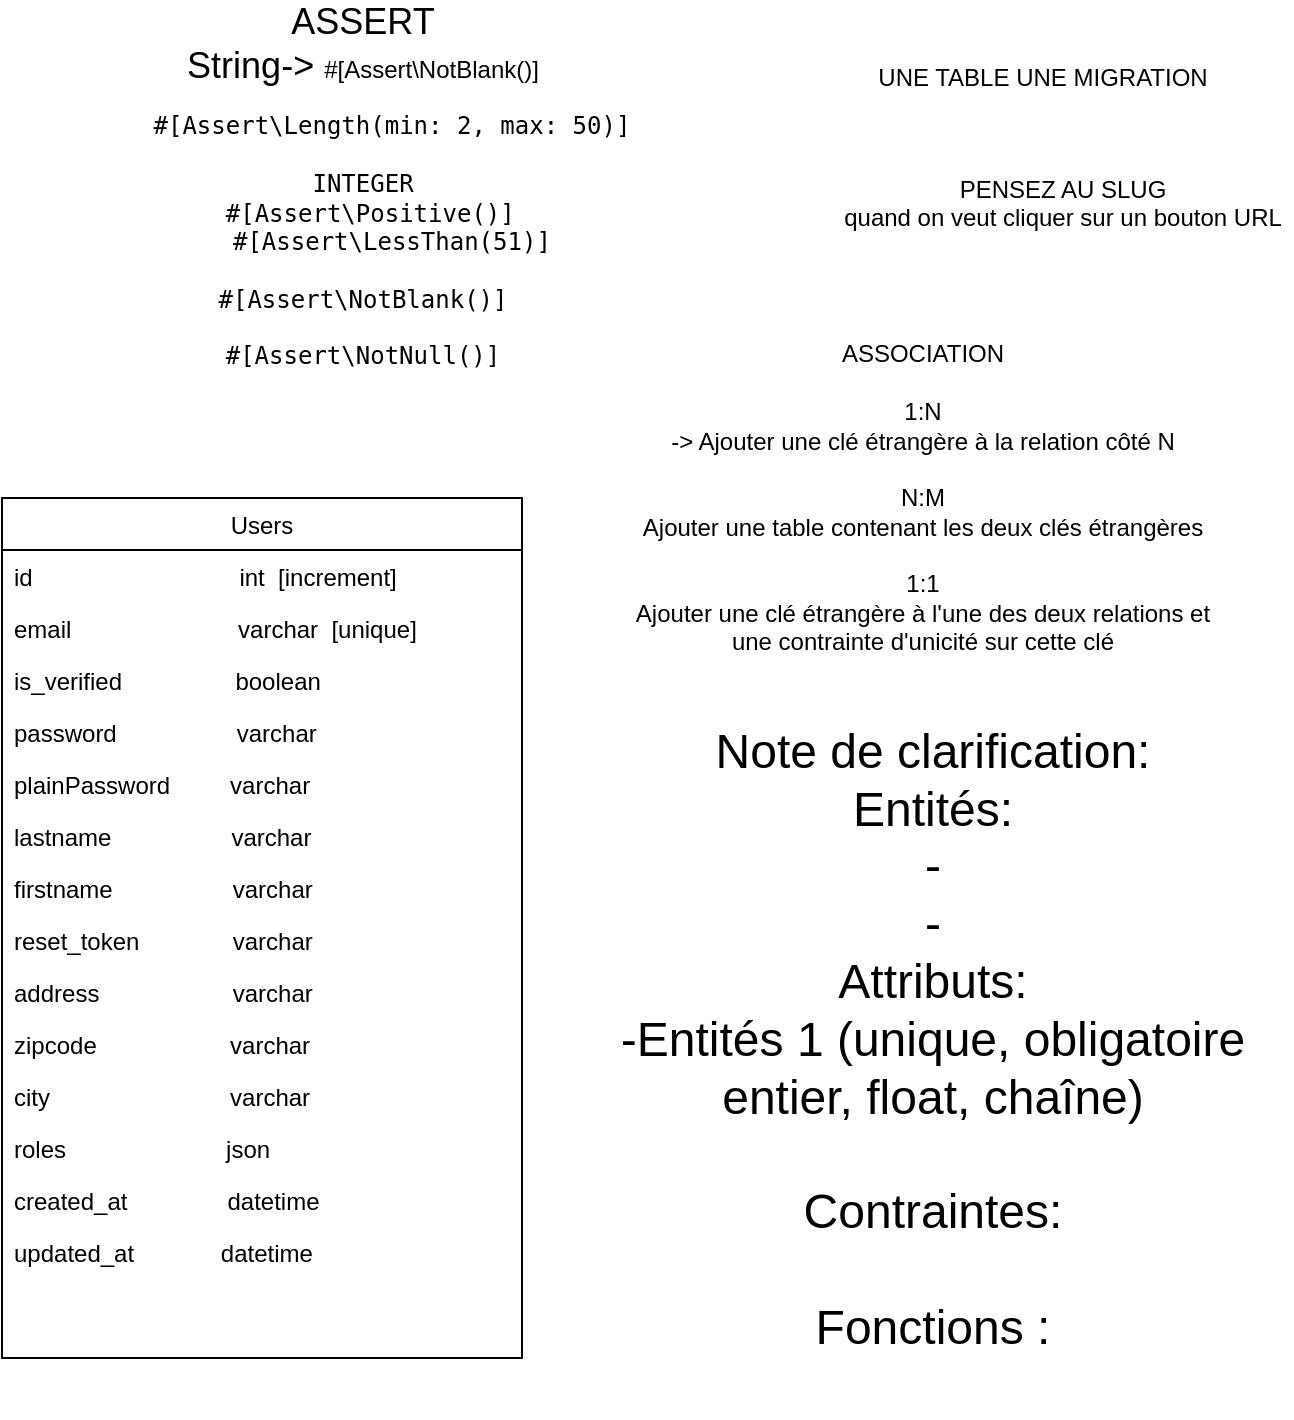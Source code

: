 <mxfile version="19.0.2" type="github">
  <diagram id="-qRK9zbMe1_bCioNVyJd" name="Page-1">
    <mxGraphModel dx="1769" dy="1069" grid="1" gridSize="10" guides="1" tooltips="1" connect="1" arrows="1" fold="1" page="1" pageScale="1" pageWidth="827" pageHeight="1169" math="0" shadow="0">
      <root>
        <mxCell id="0" />
        <mxCell id="1" parent="0" />
        <mxCell id="2" value="Users" style="swimlane;fontStyle=0;align=center;verticalAlign=top;childLayout=stackLayout;horizontal=1;startSize=26;horizontalStack=0;resizeParent=1;resizeLast=0;collapsible=1;marginBottom=0;rounded=0;shadow=0;strokeWidth=1;" parent="1" vertex="1">
          <mxGeometry x="50" y="520" width="260" height="430" as="geometry">
            <mxRectangle x="340" y="380" width="170" height="26" as="alternateBounds" />
          </mxGeometry>
        </mxCell>
        <mxCell id="3" value="id                               int  [increment]" style="text;align=left;verticalAlign=top;spacingLeft=4;spacingRight=4;overflow=hidden;rotatable=0;points=[[0,0.5],[1,0.5]];portConstraint=eastwest;" parent="2" vertex="1">
          <mxGeometry y="26" width="260" height="26" as="geometry" />
        </mxCell>
        <mxCell id="4" value="email                         varchar  [unique]" style="text;align=left;verticalAlign=top;spacingLeft=4;spacingRight=4;overflow=hidden;rotatable=0;points=[[0,0.5],[1,0.5]];portConstraint=eastwest;" parent="2" vertex="1">
          <mxGeometry y="52" width="260" height="26" as="geometry" />
        </mxCell>
        <mxCell id="5" value="is_verified                 boolean" style="text;align=left;verticalAlign=top;spacingLeft=4;spacingRight=4;overflow=hidden;rotatable=0;points=[[0,0.5],[1,0.5]];portConstraint=eastwest;" parent="2" vertex="1">
          <mxGeometry y="78" width="260" height="26" as="geometry" />
        </mxCell>
        <mxCell id="6" value="password                  varchar" style="text;align=left;verticalAlign=top;spacingLeft=4;spacingRight=4;overflow=hidden;rotatable=0;points=[[0,0.5],[1,0.5]];portConstraint=eastwest;" parent="2" vertex="1">
          <mxGeometry y="104" width="260" height="26" as="geometry" />
        </mxCell>
        <mxCell id="15" value="plainPassword         varchar" style="text;align=left;verticalAlign=top;spacingLeft=4;spacingRight=4;overflow=hidden;rotatable=0;points=[[0,0.5],[1,0.5]];portConstraint=eastwest;" parent="2" vertex="1">
          <mxGeometry y="130" width="260" height="26" as="geometry" />
        </mxCell>
        <mxCell id="7" value="lastname                  varchar" style="text;align=left;verticalAlign=top;spacingLeft=4;spacingRight=4;overflow=hidden;rotatable=0;points=[[0,0.5],[1,0.5]];portConstraint=eastwest;" parent="2" vertex="1">
          <mxGeometry y="156" width="260" height="26" as="geometry" />
        </mxCell>
        <mxCell id="8" value="firstname                  varchar" style="text;align=left;verticalAlign=top;spacingLeft=4;spacingRight=4;overflow=hidden;rotatable=0;points=[[0,0.5],[1,0.5]];portConstraint=eastwest;" parent="2" vertex="1">
          <mxGeometry y="182" width="260" height="26" as="geometry" />
        </mxCell>
        <mxCell id="9" value="reset_token              varchar" style="text;align=left;verticalAlign=top;spacingLeft=4;spacingRight=4;overflow=hidden;rotatable=0;points=[[0,0.5],[1,0.5]];portConstraint=eastwest;" parent="2" vertex="1">
          <mxGeometry y="208" width="260" height="26" as="geometry" />
        </mxCell>
        <mxCell id="10" value="address                    varchar" style="text;align=left;verticalAlign=top;spacingLeft=4;spacingRight=4;overflow=hidden;rotatable=0;points=[[0,0.5],[1,0.5]];portConstraint=eastwest;" parent="2" vertex="1">
          <mxGeometry y="234" width="260" height="26" as="geometry" />
        </mxCell>
        <mxCell id="11" value="zipcode                    varchar" style="text;align=left;verticalAlign=top;spacingLeft=4;spacingRight=4;overflow=hidden;rotatable=0;points=[[0,0.5],[1,0.5]];portConstraint=eastwest;" parent="2" vertex="1">
          <mxGeometry y="260" width="260" height="26" as="geometry" />
        </mxCell>
        <mxCell id="12" value="city                           varchar" style="text;align=left;verticalAlign=top;spacingLeft=4;spacingRight=4;overflow=hidden;rotatable=0;points=[[0,0.5],[1,0.5]];portConstraint=eastwest;" parent="2" vertex="1">
          <mxGeometry y="286" width="260" height="26" as="geometry" />
        </mxCell>
        <mxCell id="13" value="roles                        json" style="text;align=left;verticalAlign=top;spacingLeft=4;spacingRight=4;overflow=hidden;rotatable=0;points=[[0,0.5],[1,0.5]];portConstraint=eastwest;" parent="2" vertex="1">
          <mxGeometry y="312" width="260" height="26" as="geometry" />
        </mxCell>
        <mxCell id="14" value="created_at               datetime" style="text;align=left;verticalAlign=top;spacingLeft=4;spacingRight=4;overflow=hidden;rotatable=0;points=[[0,0.5],[1,0.5]];portConstraint=eastwest;" parent="2" vertex="1">
          <mxGeometry y="338" width="260" height="26" as="geometry" />
        </mxCell>
        <mxCell id="16" value="updated_at             datetime" style="text;align=left;verticalAlign=top;spacingLeft=4;spacingRight=4;overflow=hidden;rotatable=0;points=[[0,0.5],[1,0.5]];portConstraint=eastwest;" parent="2" vertex="1">
          <mxGeometry y="364" width="260" height="26" as="geometry" />
        </mxCell>
        <mxCell id="BxFpbg7xEbmgNqYVwfvg-16" value="&lt;div&gt;&lt;font style=&quot;font-size: 18px;&quot;&gt;ASSERT&lt;/font&gt;&lt;/div&gt;&lt;div&gt;&lt;font style=&quot;font-size: 18px;&quot;&gt;String-&amp;gt; &lt;/font&gt;&lt;span id=&quot;LC25&quot; class=&quot;line&quot; lang=&quot;php&quot;&gt;&lt;span class=&quot;c1&quot;&gt;#[Assert\NotBlank()]&lt;/span&gt;&lt;/span&gt;&lt;br&gt;&lt;/div&gt;&lt;pre class=&quot;code highlight&quot; lang=&quot;php&quot;&gt;&lt;span id=&quot;LC26&quot; class=&quot;line&quot; lang=&quot;php&quot;&gt;    &lt;span class=&quot;c1&quot;&gt;#[Assert\Length(min: 2, max: 50)]&lt;br&gt;&lt;br&gt;INTEGER&lt;br&gt;&lt;/span&gt;&lt;/span&gt;&lt;span id=&quot;LC42&quot; class=&quot;line&quot; lang=&quot;php&quot;&gt; &lt;span class=&quot;c1&quot;&gt;#[Assert\Positive()]&lt;/span&gt;&lt;/span&gt;&lt;br/&gt;&lt;span id=&quot;LC43&quot; class=&quot;line&quot; lang=&quot;php&quot;&gt;    &lt;span class=&quot;c1&quot;&gt;#[Assert\LessThan(51)]&lt;/span&gt;&lt;/span&gt;&lt;br/&gt;&lt;br&gt;&lt;code&gt;&lt;span class=&quot;c1&quot;&gt;#[Assert\NotBlank()]&lt;/span&gt;&lt;/code&gt;&lt;span id=&quot;LC26&quot; class=&quot;line&quot; lang=&quot;php&quot;&gt;&lt;span class=&quot;c1&quot;&gt;&lt;/span&gt;&lt;/span&gt;&lt;br&gt;&lt;br&gt;&lt;code&gt;&lt;span class=&quot;c1&quot;&gt;#[Assert\NotNull()]&lt;/span&gt;&lt;/code&gt;&lt;/pre&gt;" style="text;html=1;resizable=0;autosize=1;align=center;verticalAlign=middle;points=[];fillColor=none;strokeColor=none;rounded=0;" parent="1" vertex="1">
          <mxGeometry x="90" y="275" width="280" height="190" as="geometry" />
        </mxCell>
        <mxCell id="VnUUd5vd1G_Qq16Phxqx-16" value="UNE TABLE UNE MIGRATION" style="text;html=1;resizable=0;autosize=1;align=center;verticalAlign=middle;points=[];fillColor=none;strokeColor=none;rounded=0;" parent="1" vertex="1">
          <mxGeometry x="480" y="300" width="180" height="20" as="geometry" />
        </mxCell>
        <mxCell id="szllkgV6eG0ymPAvgswJ-16" value="&lt;div&gt;PENSEZ AU SLUG&lt;/div&gt;&lt;div&gt;quand on veut cliquer sur un bouton URL &lt;br&gt;&lt;/div&gt;&lt;div&gt;&lt;br&gt;&lt;/div&gt;" style="text;html=1;resizable=0;autosize=1;align=center;verticalAlign=middle;points=[];fillColor=none;strokeColor=none;rounded=0;" parent="1" vertex="1">
          <mxGeometry x="465" y="355" width="230" height="50" as="geometry" />
        </mxCell>
        <mxCell id="wmhnd3oU8wE847apBDxU-16" value="&lt;div&gt;ASSOCIATION&lt;/div&gt;&lt;div&gt;&lt;br&gt;&lt;/div&gt;&lt;div&gt;1:N &lt;br&gt;&lt;/div&gt;&lt;div&gt;-&amp;gt; Ajouter une clé étrangère à la relation côté N&lt;/div&gt;&lt;div&gt;&lt;br&gt;&lt;/div&gt;&lt;div&gt;N:M&lt;/div&gt;&lt;div&gt;Ajouter une table contenant les deux clés étrangères&lt;/div&gt;&lt;div&gt;&lt;br&gt;&lt;/div&gt;&lt;div&gt;1:1&lt;/div&gt;&lt;div&gt;Ajouter une clé étrangère à l&#39;une des deux relations et &lt;br&gt;&lt;/div&gt;&lt;div&gt;une contrainte d&#39;unicité sur cette clé&lt;br&gt;&lt;/div&gt;" style="text;html=1;resizable=0;autosize=1;align=center;verticalAlign=middle;points=[];fillColor=none;strokeColor=none;rounded=0;" vertex="1" parent="1">
          <mxGeometry x="360" y="440" width="300" height="160" as="geometry" />
        </mxCell>
        <mxCell id="wmhnd3oU8wE847apBDxU-17" value="&lt;div&gt;Note de clarification:&lt;/div&gt;&lt;div&gt;Entités:&lt;/div&gt;&lt;div&gt;-&lt;/div&gt;&lt;div&gt;-&lt;/div&gt;&lt;div&gt;Attributs:&lt;/div&gt;&lt;div&gt;-Entités 1 (unique, obligatoire&lt;/div&gt;&lt;div&gt;entier, float, chaîne)&lt;/div&gt;&lt;div&gt;&lt;br&gt;&lt;/div&gt;&lt;div&gt;Contraintes:&lt;/div&gt;&lt;div&gt;&lt;br&gt;&lt;/div&gt;&lt;div&gt;Fonctions :&lt;/div&gt;&lt;div&gt;&lt;br&gt;&lt;/div&gt;" style="text;html=1;resizable=0;autosize=1;align=center;verticalAlign=middle;points=[];fillColor=none;strokeColor=none;rounded=0;fontSize=24;" vertex="1" parent="1">
          <mxGeometry x="350" y="630" width="330" height="350" as="geometry" />
        </mxCell>
      </root>
    </mxGraphModel>
  </diagram>
</mxfile>
